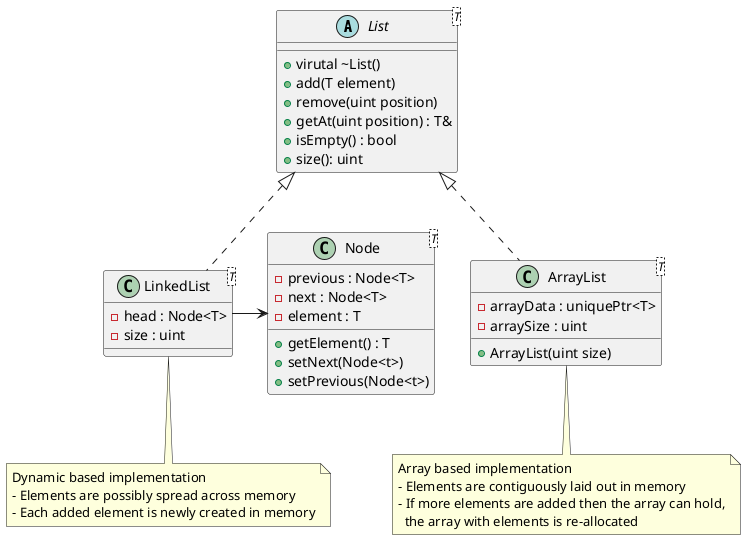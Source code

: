 @startuml


abstract List<T>{
 + virutal ~List()
 + add(T element)
 + remove(uint position)
 + getAt(uint position) : T&
 + isEmpty() : bool
 + size(): uint
}

class ArrayList<T>{
    - arrayData : uniquePtr<T>
    - arraySize : uint
    + ArrayList(uint size)
}
note bottom of ArrayList
Array based implementation
- Elements are contiguously laid out in memory
- If more elements are added then the array can hold,
  the array with elements is re-allocated
end note

class LinkedList<T>{
    - head : Node<T>
    - size : uint
}
note bottom of LinkedList
Dynamic based implementation
- Elements are possibly spread across memory
- Each added element is newly created in memory
end note

class Node<T>{
    - previous : Node<T>
    - next : Node<T>
    - element : T

    + getElement() : T
    + setNext(Node<t>)
    + setPrevious(Node<t>)
}

List <|.. ArrayList
List <|.. LinkedList
LinkedList -> Node

@enduml